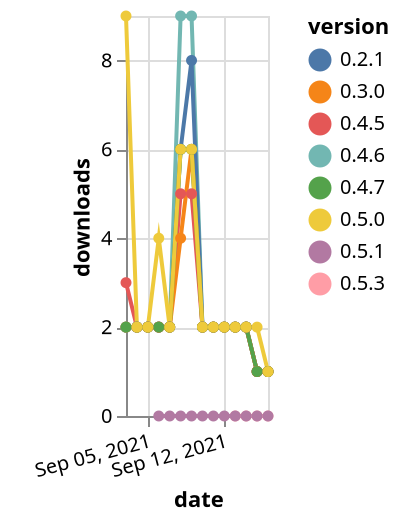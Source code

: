 {"$schema": "https://vega.github.io/schema/vega-lite/v5.json", "description": "A simple bar chart with embedded data.", "data": {"values": [{"date": "2021-09-03", "total": 639, "delta": 2, "version": "0.4.6"}, {"date": "2021-09-04", "total": 641, "delta": 2, "version": "0.4.6"}, {"date": "2021-09-05", "total": 643, "delta": 2, "version": "0.4.6"}, {"date": "2021-09-06", "total": 645, "delta": 2, "version": "0.4.6"}, {"date": "2021-09-07", "total": 647, "delta": 2, "version": "0.4.6"}, {"date": "2021-09-08", "total": 656, "delta": 9, "version": "0.4.6"}, {"date": "2021-09-09", "total": 665, "delta": 9, "version": "0.4.6"}, {"date": "2021-09-10", "total": 667, "delta": 2, "version": "0.4.6"}, {"date": "2021-09-11", "total": 669, "delta": 2, "version": "0.4.6"}, {"date": "2021-09-12", "total": 671, "delta": 2, "version": "0.4.6"}, {"date": "2021-09-13", "total": 673, "delta": 2, "version": "0.4.6"}, {"date": "2021-09-14", "total": 675, "delta": 2, "version": "0.4.6"}, {"date": "2021-09-15", "total": 676, "delta": 1, "version": "0.4.6"}, {"date": "2021-09-16", "total": 677, "delta": 1, "version": "0.4.6"}, {"date": "2021-09-03", "total": 1137, "delta": 2, "version": "0.2.1"}, {"date": "2021-09-04", "total": 1139, "delta": 2, "version": "0.2.1"}, {"date": "2021-09-05", "total": 1141, "delta": 2, "version": "0.2.1"}, {"date": "2021-09-06", "total": 1143, "delta": 2, "version": "0.2.1"}, {"date": "2021-09-07", "total": 1145, "delta": 2, "version": "0.2.1"}, {"date": "2021-09-08", "total": 1151, "delta": 6, "version": "0.2.1"}, {"date": "2021-09-09", "total": 1159, "delta": 8, "version": "0.2.1"}, {"date": "2021-09-10", "total": 1161, "delta": 2, "version": "0.2.1"}, {"date": "2021-09-11", "total": 1163, "delta": 2, "version": "0.2.1"}, {"date": "2021-09-12", "total": 1165, "delta": 2, "version": "0.2.1"}, {"date": "2021-09-13", "total": 1167, "delta": 2, "version": "0.2.1"}, {"date": "2021-09-14", "total": 1169, "delta": 2, "version": "0.2.1"}, {"date": "2021-09-15", "total": 1170, "delta": 1, "version": "0.2.1"}, {"date": "2021-09-16", "total": 1171, "delta": 1, "version": "0.2.1"}, {"date": "2021-09-03", "total": 478, "delta": 3, "version": "0.4.5"}, {"date": "2021-09-04", "total": 480, "delta": 2, "version": "0.4.5"}, {"date": "2021-09-05", "total": 482, "delta": 2, "version": "0.4.5"}, {"date": "2021-09-06", "total": 484, "delta": 2, "version": "0.4.5"}, {"date": "2021-09-07", "total": 486, "delta": 2, "version": "0.4.5"}, {"date": "2021-09-08", "total": 491, "delta": 5, "version": "0.4.5"}, {"date": "2021-09-09", "total": 496, "delta": 5, "version": "0.4.5"}, {"date": "2021-09-10", "total": 498, "delta": 2, "version": "0.4.5"}, {"date": "2021-09-11", "total": 500, "delta": 2, "version": "0.4.5"}, {"date": "2021-09-12", "total": 502, "delta": 2, "version": "0.4.5"}, {"date": "2021-09-13", "total": 504, "delta": 2, "version": "0.4.5"}, {"date": "2021-09-14", "total": 506, "delta": 2, "version": "0.4.5"}, {"date": "2021-09-15", "total": 507, "delta": 1, "version": "0.4.5"}, {"date": "2021-09-16", "total": 508, "delta": 1, "version": "0.4.5"}, {"date": "2021-09-03", "total": 763, "delta": 2, "version": "0.3.0"}, {"date": "2021-09-04", "total": 765, "delta": 2, "version": "0.3.0"}, {"date": "2021-09-05", "total": 767, "delta": 2, "version": "0.3.0"}, {"date": "2021-09-06", "total": 769, "delta": 2, "version": "0.3.0"}, {"date": "2021-09-07", "total": 771, "delta": 2, "version": "0.3.0"}, {"date": "2021-09-08", "total": 775, "delta": 4, "version": "0.3.0"}, {"date": "2021-09-09", "total": 781, "delta": 6, "version": "0.3.0"}, {"date": "2021-09-10", "total": 783, "delta": 2, "version": "0.3.0"}, {"date": "2021-09-11", "total": 785, "delta": 2, "version": "0.3.0"}, {"date": "2021-09-12", "total": 787, "delta": 2, "version": "0.3.0"}, {"date": "2021-09-13", "total": 789, "delta": 2, "version": "0.3.0"}, {"date": "2021-09-14", "total": 791, "delta": 2, "version": "0.3.0"}, {"date": "2021-09-15", "total": 792, "delta": 1, "version": "0.3.0"}, {"date": "2021-09-16", "total": 793, "delta": 1, "version": "0.3.0"}, {"date": "2021-09-13", "total": 73, "delta": 0, "version": "0.5.3"}, {"date": "2021-09-14", "total": 232, "delta": 0, "version": "0.5.3"}, {"date": "2021-09-15", "total": 302, "delta": 0, "version": "0.5.3"}, {"date": "2021-09-16", "total": 395, "delta": 0, "version": "0.5.3"}, {"date": "2021-09-03", "total": 461, "delta": 2, "version": "0.4.7"}, {"date": "2021-09-04", "total": 463, "delta": 2, "version": "0.4.7"}, {"date": "2021-09-05", "total": 465, "delta": 2, "version": "0.4.7"}, {"date": "2021-09-06", "total": 467, "delta": 2, "version": "0.4.7"}, {"date": "2021-09-07", "total": 469, "delta": 2, "version": "0.4.7"}, {"date": "2021-09-08", "total": 475, "delta": 6, "version": "0.4.7"}, {"date": "2021-09-09", "total": 481, "delta": 6, "version": "0.4.7"}, {"date": "2021-09-10", "total": 483, "delta": 2, "version": "0.4.7"}, {"date": "2021-09-11", "total": 485, "delta": 2, "version": "0.4.7"}, {"date": "2021-09-12", "total": 487, "delta": 2, "version": "0.4.7"}, {"date": "2021-09-13", "total": 489, "delta": 2, "version": "0.4.7"}, {"date": "2021-09-14", "total": 491, "delta": 2, "version": "0.4.7"}, {"date": "2021-09-15", "total": 492, "delta": 1, "version": "0.4.7"}, {"date": "2021-09-16", "total": 493, "delta": 1, "version": "0.4.7"}, {"date": "2021-09-03", "total": 303, "delta": 9, "version": "0.5.0"}, {"date": "2021-09-04", "total": 305, "delta": 2, "version": "0.5.0"}, {"date": "2021-09-05", "total": 307, "delta": 2, "version": "0.5.0"}, {"date": "2021-09-06", "total": 311, "delta": 4, "version": "0.5.0"}, {"date": "2021-09-07", "total": 313, "delta": 2, "version": "0.5.0"}, {"date": "2021-09-08", "total": 319, "delta": 6, "version": "0.5.0"}, {"date": "2021-09-09", "total": 325, "delta": 6, "version": "0.5.0"}, {"date": "2021-09-10", "total": 327, "delta": 2, "version": "0.5.0"}, {"date": "2021-09-11", "total": 329, "delta": 2, "version": "0.5.0"}, {"date": "2021-09-12", "total": 331, "delta": 2, "version": "0.5.0"}, {"date": "2021-09-13", "total": 333, "delta": 2, "version": "0.5.0"}, {"date": "2021-09-14", "total": 335, "delta": 2, "version": "0.5.0"}, {"date": "2021-09-15", "total": 337, "delta": 2, "version": "0.5.0"}, {"date": "2021-09-16", "total": 338, "delta": 1, "version": "0.5.0"}, {"date": "2021-09-06", "total": 8, "delta": 0, "version": "0.5.1"}, {"date": "2021-09-07", "total": 98, "delta": 0, "version": "0.5.1"}, {"date": "2021-09-08", "total": 104, "delta": 0, "version": "0.5.1"}, {"date": "2021-09-09", "total": 111, "delta": 0, "version": "0.5.1"}, {"date": "2021-09-10", "total": 113, "delta": 0, "version": "0.5.1"}, {"date": "2021-09-11", "total": 115, "delta": 0, "version": "0.5.1"}, {"date": "2021-09-12", "total": 117, "delta": 0, "version": "0.5.1"}, {"date": "2021-09-13", "total": 127, "delta": 0, "version": "0.5.1"}, {"date": "2021-09-14", "total": 129, "delta": 0, "version": "0.5.1"}, {"date": "2021-09-15", "total": 131, "delta": 0, "version": "0.5.1"}, {"date": "2021-09-16", "total": 132, "delta": 0, "version": "0.5.1"}]}, "width": "container", "mark": {"type": "line", "point": {"filled": true}}, "encoding": {"x": {"field": "date", "type": "temporal", "timeUnit": "yearmonthdate", "title": "date", "axis": {"labelAngle": -15}}, "y": {"field": "delta", "type": "quantitative", "title": "downloads"}, "color": {"field": "version", "type": "nominal"}, "tooltip": {"field": "delta"}}}